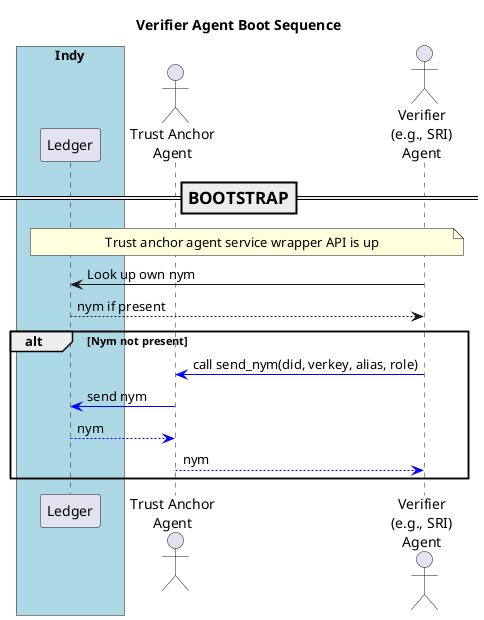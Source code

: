 @startuml
/'
Copyright 2017-2018 Government of Canada - Public Services and Procurement Canada - buyandsell.gc.ca

Licensed under the Apache License, Version 2.0 (the "License");
you may not use this file except in compliance with the License.
You may obtain a copy of the License at

http://www.apache.org/licenses/LICENSE-2.0

Unless required by applicable law or agreed to in writing, software
distributed under the License is distributed on an "AS IS" BASIS,
WITHOUT WARRANTIES OR CONDITIONS OF ANY KIND, either express or implied.
See the License for the specific language governing permissions and
limitations under the License.
'/

skinparam ParticipantPadding 20
skinparam BaloxPadding 20

title Verifier Agent Boot Sequence


box "Indy" #LightBlue
    participant "Ledger" as ledger
endbox
actor "Trust Anchor\nAgent" as tag
actor "Verifier\n(e.g., SRI)\nAgent" as sag

=== BOOTSTRAP ==
note over ledger, sag
Trust anchor agent service wrapper API is up
endnote

sag -> ledger: Look up own nym
ledger --> sag: nym if present
alt Nym not present
    sag -[#blue]> tag: call send_nym(did, verkey, alias, role)
    tag -[#blue]> ledger: send nym
    ledger --[#blue]> tag: nym
    tag --[#blue]> sag: nym
end

@enduml
